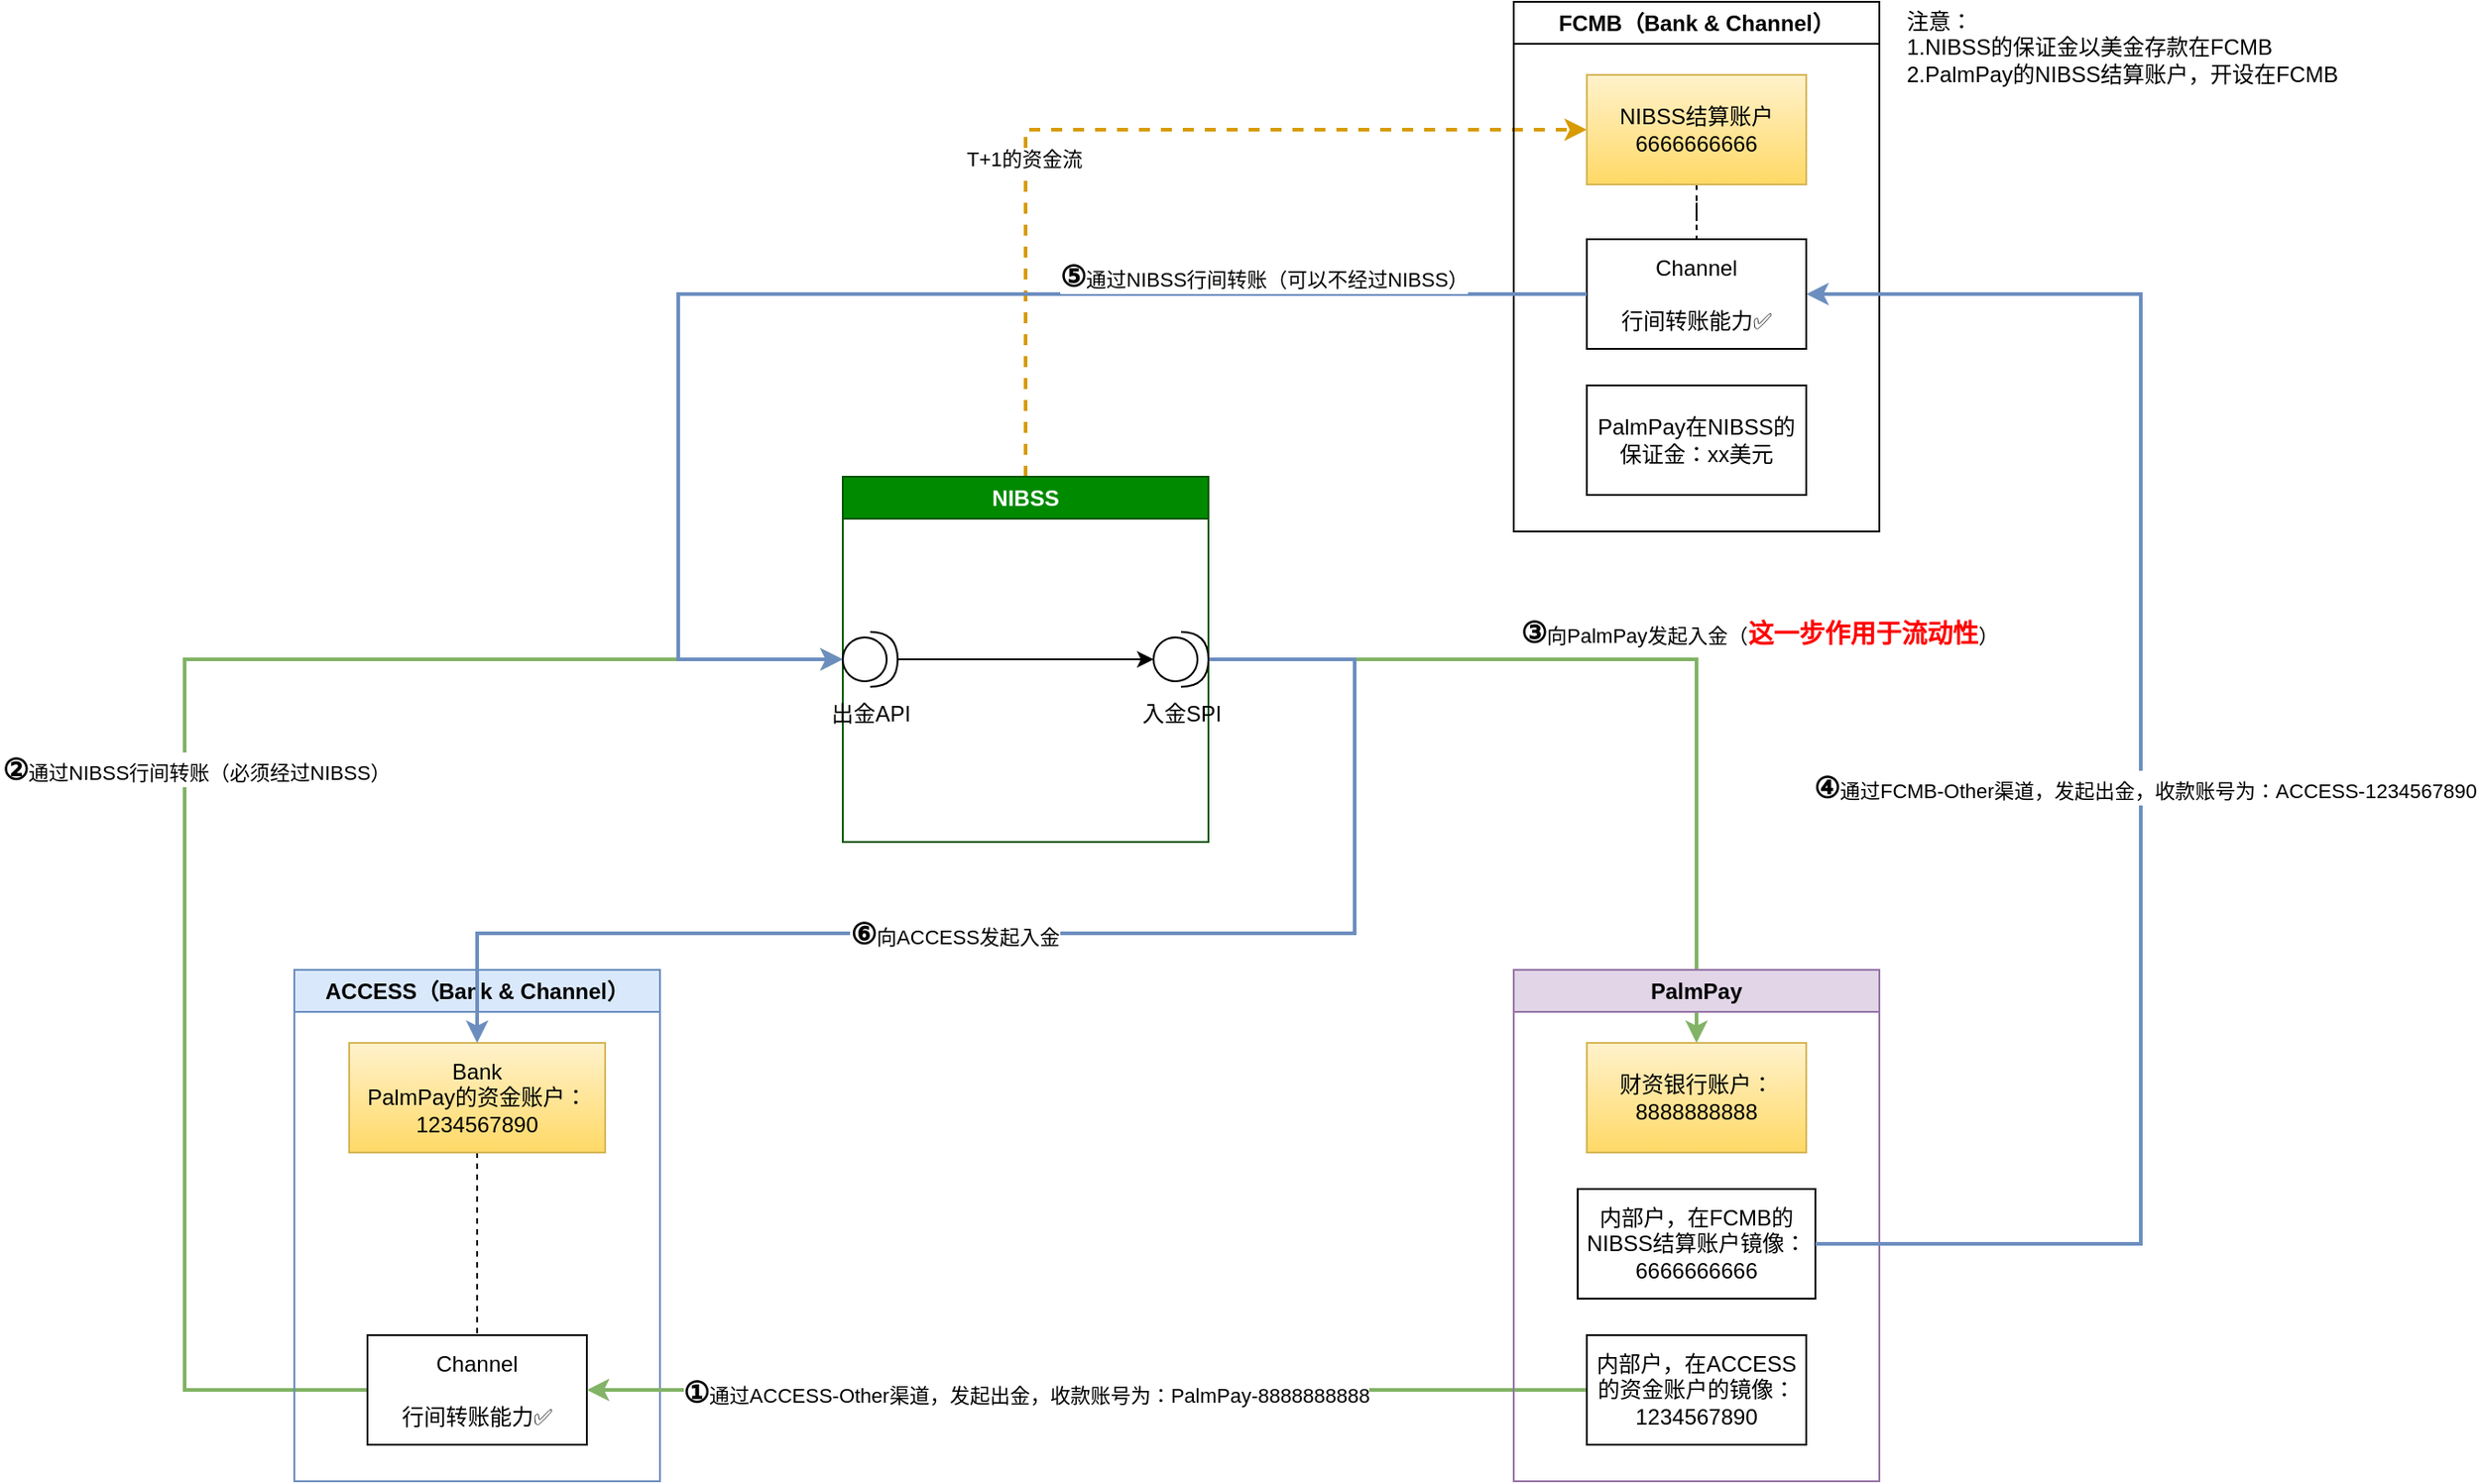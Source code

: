 <mxfile version="24.7.7">
  <diagram name="Page-1" id="nLGqvxZKziUYNAlp30nI">
    <mxGraphModel dx="2261" dy="786" grid="1" gridSize="10" guides="1" tooltips="1" connect="1" arrows="1" fold="1" page="1" pageScale="1" pageWidth="827" pageHeight="1169" math="0" shadow="0">
      <root>
        <mxCell id="0" />
        <mxCell id="1" parent="0" />
        <mxCell id="YbKHM1qgpRkM0NyHBMaA-10" style="edgeStyle=orthogonalEdgeStyle;rounded=0;orthogonalLoop=1;jettySize=auto;html=1;entryX=0;entryY=0.5;entryDx=0;entryDy=0;exitX=0;exitY=0.5;exitDx=0;exitDy=0;fillColor=#d5e8d4;gradientColor=#97d077;strokeColor=#82b366;strokeWidth=2;" edge="1" parent="1" source="YbKHM1qgpRkM0NyHBMaA-5" target="YbKHM1qgpRkM0NyHBMaA-2">
          <mxGeometry relative="1" as="geometry">
            <Array as="points">
              <mxPoint x="100" y="790" />
              <mxPoint x="100" y="390" />
            </Array>
          </mxGeometry>
        </mxCell>
        <mxCell id="YbKHM1qgpRkM0NyHBMaA-11" value="&lt;font style=&quot;font-size: 16px;&quot;&gt;&lt;b&gt;②&lt;/b&gt;&lt;/font&gt;通过NIBSS行间转账（必须经过NIBSS）" style="edgeLabel;html=1;align=center;verticalAlign=middle;resizable=0;points=[];" vertex="1" connectable="0" parent="YbKHM1qgpRkM0NyHBMaA-10">
          <mxGeometry x="0.396" y="1" relative="1" as="geometry">
            <mxPoint x="-95" y="61" as="offset" />
          </mxGeometry>
        </mxCell>
        <mxCell id="YbKHM1qgpRkM0NyHBMaA-1" value="ACCESS（Bank &amp;amp; Channel）" style="swimlane;whiteSpace=wrap;html=1;fillColor=#dae8fc;strokeColor=#6c8ebf;" vertex="1" parent="1">
          <mxGeometry x="160" y="560" width="200" height="280" as="geometry" />
        </mxCell>
        <mxCell id="YbKHM1qgpRkM0NyHBMaA-23" style="edgeStyle=orthogonalEdgeStyle;rounded=0;orthogonalLoop=1;jettySize=auto;html=1;entryX=0.5;entryY=0;entryDx=0;entryDy=0;dashed=1;endArrow=none;endFill=0;" edge="1" parent="YbKHM1qgpRkM0NyHBMaA-1" source="YbKHM1qgpRkM0NyHBMaA-4" target="YbKHM1qgpRkM0NyHBMaA-5">
          <mxGeometry relative="1" as="geometry" />
        </mxCell>
        <mxCell id="YbKHM1qgpRkM0NyHBMaA-4" value="Bank&lt;div&gt;PalmPay的资金账户：&lt;/div&gt;&lt;div&gt;1234567890&lt;/div&gt;" style="rounded=0;whiteSpace=wrap;html=1;fillColor=#fff2cc;strokeColor=#d6b656;gradientColor=#ffd966;" vertex="1" parent="YbKHM1qgpRkM0NyHBMaA-1">
          <mxGeometry x="30" y="40" width="140" height="60" as="geometry" />
        </mxCell>
        <mxCell id="YbKHM1qgpRkM0NyHBMaA-5" value="Channel&lt;div&gt;&lt;br&gt;&lt;div&gt;行间转账能力✅&lt;/div&gt;&lt;/div&gt;" style="rounded=0;whiteSpace=wrap;html=1;" vertex="1" parent="YbKHM1qgpRkM0NyHBMaA-1">
          <mxGeometry x="40" y="200" width="120" height="60" as="geometry" />
        </mxCell>
        <mxCell id="YbKHM1qgpRkM0NyHBMaA-15" style="edgeStyle=orthogonalEdgeStyle;rounded=0;orthogonalLoop=1;jettySize=auto;html=1;entryX=0.5;entryY=0;entryDx=0;entryDy=0;fillColor=#d5e8d4;gradientColor=#97d077;strokeColor=#82b366;strokeWidth=2;" edge="1" parent="1" source="YbKHM1qgpRkM0NyHBMaA-2" target="YbKHM1qgpRkM0NyHBMaA-8">
          <mxGeometry relative="1" as="geometry" />
        </mxCell>
        <mxCell id="YbKHM1qgpRkM0NyHBMaA-20" value="&lt;font style=&quot;font-size: 16px;&quot;&gt;&lt;b&gt;③&lt;/b&gt;&lt;/font&gt;向PalmPay发起入金（&lt;font size=&quot;1&quot; color=&quot;#ff0000&quot;&gt;&lt;b style=&quot;font-size: 14px;&quot;&gt;这一步作用于流动性&lt;/b&gt;&lt;/font&gt;）" style="edgeLabel;html=1;align=center;verticalAlign=middle;resizable=0;points=[];" vertex="1" connectable="0" parent="YbKHM1qgpRkM0NyHBMaA-15">
          <mxGeometry x="-0.336" y="1" relative="1" as="geometry">
            <mxPoint x="142" y="-14" as="offset" />
          </mxGeometry>
        </mxCell>
        <mxCell id="YbKHM1qgpRkM0NyHBMaA-17" style="edgeStyle=orthogonalEdgeStyle;rounded=0;orthogonalLoop=1;jettySize=auto;html=1;entryX=0;entryY=0.5;entryDx=0;entryDy=0;dashed=1;strokeWidth=2;fillColor=#ffcd28;gradientColor=#ffa500;strokeColor=#d79b00;exitX=0.5;exitY=0;exitDx=0;exitDy=0;" edge="1" parent="1" source="YbKHM1qgpRkM0NyHBMaA-2" target="YbKHM1qgpRkM0NyHBMaA-9">
          <mxGeometry relative="1" as="geometry">
            <Array as="points">
              <mxPoint x="560" y="100" />
            </Array>
          </mxGeometry>
        </mxCell>
        <mxCell id="YbKHM1qgpRkM0NyHBMaA-18" value="T+1的资金流" style="edgeLabel;html=1;align=center;verticalAlign=middle;resizable=0;points=[];" vertex="1" connectable="0" parent="YbKHM1qgpRkM0NyHBMaA-17">
          <mxGeometry x="-0.3" y="1" relative="1" as="geometry">
            <mxPoint as="offset" />
          </mxGeometry>
        </mxCell>
        <mxCell id="YbKHM1qgpRkM0NyHBMaA-28" style="edgeStyle=orthogonalEdgeStyle;rounded=0;orthogonalLoop=1;jettySize=auto;html=1;entryX=0.5;entryY=0;entryDx=0;entryDy=0;exitX=1;exitY=0.5;exitDx=0;exitDy=0;fillColor=#dae8fc;gradientColor=#7ea6e0;strokeColor=#6c8ebf;strokeWidth=2;" edge="1" parent="1" source="YbKHM1qgpRkM0NyHBMaA-2" target="YbKHM1qgpRkM0NyHBMaA-4">
          <mxGeometry relative="1" as="geometry">
            <Array as="points">
              <mxPoint x="740" y="390" />
              <mxPoint x="740" y="540" />
              <mxPoint x="260" y="540" />
            </Array>
          </mxGeometry>
        </mxCell>
        <mxCell id="YbKHM1qgpRkM0NyHBMaA-32" value="&lt;b&gt;&lt;font style=&quot;font-size: 16px;&quot;&gt;⑥&lt;/font&gt;&lt;/b&gt;向ACCESS发起入金" style="edgeLabel;html=1;align=center;verticalAlign=middle;resizable=0;points=[];" vertex="1" connectable="0" parent="YbKHM1qgpRkM0NyHBMaA-28">
          <mxGeometry x="0.166" relative="1" as="geometry">
            <mxPoint as="offset" />
          </mxGeometry>
        </mxCell>
        <mxCell id="YbKHM1qgpRkM0NyHBMaA-2" value="NIBSS" style="swimlane;whiteSpace=wrap;html=1;fillColor=#008a00;fontColor=#ffffff;strokeColor=#005700;" vertex="1" parent="1">
          <mxGeometry x="460" y="290" width="200" height="200" as="geometry" />
        </mxCell>
        <mxCell id="YbKHM1qgpRkM0NyHBMaA-33" value="出金API" style="shape=providedRequiredInterface;html=1;verticalLabelPosition=bottom;sketch=0;" vertex="1" parent="YbKHM1qgpRkM0NyHBMaA-2">
          <mxGeometry y="85" width="30" height="30" as="geometry" />
        </mxCell>
        <mxCell id="YbKHM1qgpRkM0NyHBMaA-34" value="入金SPI" style="shape=providedRequiredInterface;html=1;verticalLabelPosition=bottom;sketch=0;" vertex="1" parent="YbKHM1qgpRkM0NyHBMaA-2">
          <mxGeometry x="170" y="85" width="30" height="30" as="geometry" />
        </mxCell>
        <mxCell id="YbKHM1qgpRkM0NyHBMaA-35" style="edgeStyle=orthogonalEdgeStyle;rounded=0;orthogonalLoop=1;jettySize=auto;html=1;entryX=0;entryY=0.5;entryDx=0;entryDy=0;entryPerimeter=0;" edge="1" parent="YbKHM1qgpRkM0NyHBMaA-2" source="YbKHM1qgpRkM0NyHBMaA-33" target="YbKHM1qgpRkM0NyHBMaA-34">
          <mxGeometry relative="1" as="geometry" />
        </mxCell>
        <mxCell id="YbKHM1qgpRkM0NyHBMaA-13" style="edgeStyle=orthogonalEdgeStyle;rounded=0;orthogonalLoop=1;jettySize=auto;html=1;entryX=1;entryY=0.5;entryDx=0;entryDy=0;exitX=0;exitY=0.5;exitDx=0;exitDy=0;fillColor=#d5e8d4;gradientColor=#97d077;strokeColor=#82b366;strokeWidth=2;" edge="1" parent="1" source="YbKHM1qgpRkM0NyHBMaA-12" target="YbKHM1qgpRkM0NyHBMaA-5">
          <mxGeometry relative="1" as="geometry" />
        </mxCell>
        <mxCell id="YbKHM1qgpRkM0NyHBMaA-14" value="&lt;b&gt;&lt;font style=&quot;font-size: 16px;&quot;&gt;①&lt;/font&gt;&lt;/b&gt;通过ACCESS-Other渠道，发起出金，收款账号为：PalmPay-8888888888" style="edgeLabel;html=1;align=center;verticalAlign=middle;resizable=0;points=[];" vertex="1" connectable="0" parent="YbKHM1qgpRkM0NyHBMaA-13">
          <mxGeometry x="0.124" y="1" relative="1" as="geometry">
            <mxPoint as="offset" />
          </mxGeometry>
        </mxCell>
        <mxCell id="YbKHM1qgpRkM0NyHBMaA-3" value="PalmPay" style="swimlane;whiteSpace=wrap;html=1;fillColor=#e1d5e7;strokeColor=#9673a6;" vertex="1" parent="1">
          <mxGeometry x="827" y="560" width="200" height="280" as="geometry" />
        </mxCell>
        <mxCell id="YbKHM1qgpRkM0NyHBMaA-8" value="财资银行账户：8888888888" style="rounded=0;whiteSpace=wrap;html=1;fillColor=#fff2cc;gradientColor=#ffd966;strokeColor=#d6b656;" vertex="1" parent="YbKHM1qgpRkM0NyHBMaA-3">
          <mxGeometry x="40" y="40" width="120" height="60" as="geometry" />
        </mxCell>
        <mxCell id="YbKHM1qgpRkM0NyHBMaA-12" value="内部户，在ACCESS的资金账户的镜像：&lt;div&gt;1234567890&lt;/div&gt;" style="rounded=0;whiteSpace=wrap;html=1;" vertex="1" parent="YbKHM1qgpRkM0NyHBMaA-3">
          <mxGeometry x="40" y="200" width="120" height="60" as="geometry" />
        </mxCell>
        <mxCell id="YbKHM1qgpRkM0NyHBMaA-25" value="内部户，在FCMB的NIBSS结算账户镜像：&lt;div&gt;6666666666&lt;/div&gt;" style="rounded=0;whiteSpace=wrap;html=1;" vertex="1" parent="YbKHM1qgpRkM0NyHBMaA-3">
          <mxGeometry x="35" y="120" width="130" height="60" as="geometry" />
        </mxCell>
        <mxCell id="YbKHM1qgpRkM0NyHBMaA-6" value="FCMB（Bank &amp;amp; Channel）" style="swimlane;whiteSpace=wrap;html=1;" vertex="1" parent="1">
          <mxGeometry x="827" y="30" width="200" height="290" as="geometry" />
        </mxCell>
        <mxCell id="YbKHM1qgpRkM0NyHBMaA-7" value="&lt;div&gt;PalmPay在NIBSS的保证金：xx美元&lt;/div&gt;" style="rounded=0;whiteSpace=wrap;html=1;" vertex="1" parent="YbKHM1qgpRkM0NyHBMaA-6">
          <mxGeometry x="40" y="210" width="120" height="60" as="geometry" />
        </mxCell>
        <mxCell id="YbKHM1qgpRkM0NyHBMaA-24" style="edgeStyle=orthogonalEdgeStyle;rounded=0;orthogonalLoop=1;jettySize=auto;html=1;entryX=0.5;entryY=0;entryDx=0;entryDy=0;dashed=1;endArrow=none;endFill=0;" edge="1" parent="YbKHM1qgpRkM0NyHBMaA-6" source="YbKHM1qgpRkM0NyHBMaA-9" target="YbKHM1qgpRkM0NyHBMaA-22">
          <mxGeometry relative="1" as="geometry" />
        </mxCell>
        <mxCell id="YbKHM1qgpRkM0NyHBMaA-9" value="NIBSS结算账户&lt;div&gt;6666666666&lt;/div&gt;" style="rounded=0;whiteSpace=wrap;html=1;fillColor=#fff2cc;gradientColor=#ffd966;strokeColor=#d6b656;" vertex="1" parent="YbKHM1qgpRkM0NyHBMaA-6">
          <mxGeometry x="40" y="40" width="120" height="60" as="geometry" />
        </mxCell>
        <mxCell id="YbKHM1qgpRkM0NyHBMaA-22" value="Channel&lt;div&gt;&lt;br&gt;&lt;div&gt;行间转账能力✅&lt;/div&gt;&lt;/div&gt;" style="rounded=0;whiteSpace=wrap;html=1;" vertex="1" parent="YbKHM1qgpRkM0NyHBMaA-6">
          <mxGeometry x="40" y="130" width="120" height="60" as="geometry" />
        </mxCell>
        <mxCell id="YbKHM1qgpRkM0NyHBMaA-26" style="edgeStyle=orthogonalEdgeStyle;rounded=0;orthogonalLoop=1;jettySize=auto;html=1;entryX=1;entryY=0.5;entryDx=0;entryDy=0;exitX=1;exitY=0.5;exitDx=0;exitDy=0;strokeWidth=2;fillColor=#dae8fc;gradientColor=#7ea6e0;strokeColor=#6c8ebf;" edge="1" parent="1" source="YbKHM1qgpRkM0NyHBMaA-25" target="YbKHM1qgpRkM0NyHBMaA-22">
          <mxGeometry relative="1" as="geometry">
            <Array as="points">
              <mxPoint x="1170" y="710" />
              <mxPoint x="1170" y="190" />
            </Array>
          </mxGeometry>
        </mxCell>
        <mxCell id="YbKHM1qgpRkM0NyHBMaA-29" value="&lt;b&gt;&lt;font style=&quot;font-size: 16px;&quot;&gt;④&lt;/font&gt;&lt;/b&gt;通过FCMB-Other渠道，发起出金，收款账号为：ACCESS-1234567890" style="edgeLabel;html=1;align=center;verticalAlign=middle;resizable=0;points=[];" vertex="1" connectable="0" parent="YbKHM1qgpRkM0NyHBMaA-26">
          <mxGeometry x="-0.027" y="-2" relative="1" as="geometry">
            <mxPoint as="offset" />
          </mxGeometry>
        </mxCell>
        <mxCell id="YbKHM1qgpRkM0NyHBMaA-27" style="edgeStyle=orthogonalEdgeStyle;rounded=0;orthogonalLoop=1;jettySize=auto;html=1;entryX=0;entryY=0.5;entryDx=0;entryDy=0;fillColor=#dae8fc;gradientColor=#7ea6e0;strokeColor=#6c8ebf;strokeWidth=2;exitX=0;exitY=0.5;exitDx=0;exitDy=0;" edge="1" parent="1" source="YbKHM1qgpRkM0NyHBMaA-22" target="YbKHM1qgpRkM0NyHBMaA-2">
          <mxGeometry relative="1" as="geometry">
            <Array as="points">
              <mxPoint x="370" y="190" />
              <mxPoint x="370" y="390" />
            </Array>
          </mxGeometry>
        </mxCell>
        <mxCell id="YbKHM1qgpRkM0NyHBMaA-30" value="&lt;b&gt;&lt;font style=&quot;font-size: 16px;&quot;&gt;⑤&lt;/font&gt;&lt;/b&gt;通过NIBSS行间转账（可以不经过NIBSS）" style="edgeLabel;html=1;align=center;verticalAlign=middle;resizable=0;points=[];" vertex="1" connectable="0" parent="YbKHM1qgpRkM0NyHBMaA-27">
          <mxGeometry x="-0.628" y="-1" relative="1" as="geometry">
            <mxPoint x="-31" y="-9" as="offset" />
          </mxGeometry>
        </mxCell>
        <mxCell id="YbKHM1qgpRkM0NyHBMaA-36" value="注意：&lt;div&gt;1.NIBSS的保证金以美金存款在FCMB&lt;/div&gt;&lt;div&gt;2.PalmPay的NIBSS结算账户，开设在FCMB&lt;/div&gt;" style="text;html=1;align=left;verticalAlign=middle;whiteSpace=wrap;rounded=0;" vertex="1" parent="1">
          <mxGeometry x="1040" y="30" width="260" height="50" as="geometry" />
        </mxCell>
      </root>
    </mxGraphModel>
  </diagram>
</mxfile>
